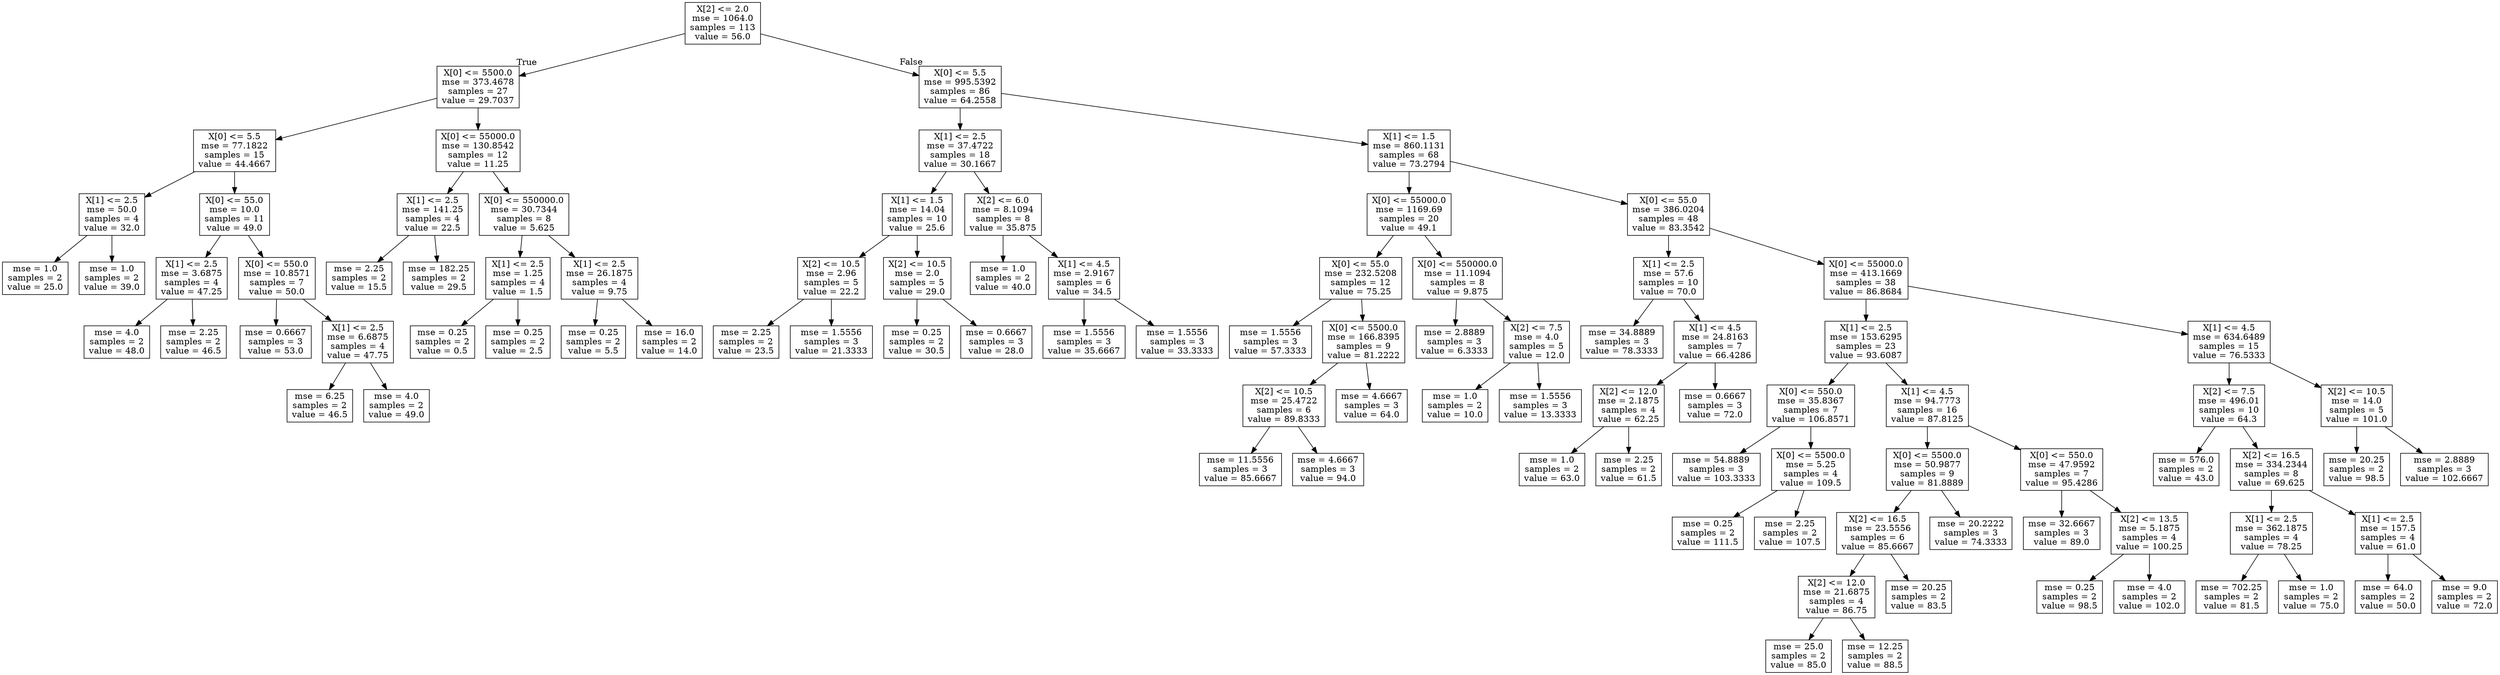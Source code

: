 digraph Tree {
node [shape=box] ;
0 [label="X[2] <= 2.0\nmse = 1064.0\nsamples = 113\nvalue = 56.0"] ;
1 [label="X[0] <= 5500.0\nmse = 373.4678\nsamples = 27\nvalue = 29.7037"] ;
0 -> 1 [labeldistance=2.5, labelangle=45, headlabel="True"] ;
2 [label="X[0] <= 5.5\nmse = 77.1822\nsamples = 15\nvalue = 44.4667"] ;
1 -> 2 ;
3 [label="X[1] <= 2.5\nmse = 50.0\nsamples = 4\nvalue = 32.0"] ;
2 -> 3 ;
4 [label="mse = 1.0\nsamples = 2\nvalue = 25.0"] ;
3 -> 4 ;
5 [label="mse = 1.0\nsamples = 2\nvalue = 39.0"] ;
3 -> 5 ;
6 [label="X[0] <= 55.0\nmse = 10.0\nsamples = 11\nvalue = 49.0"] ;
2 -> 6 ;
7 [label="X[1] <= 2.5\nmse = 3.6875\nsamples = 4\nvalue = 47.25"] ;
6 -> 7 ;
8 [label="mse = 4.0\nsamples = 2\nvalue = 48.0"] ;
7 -> 8 ;
9 [label="mse = 2.25\nsamples = 2\nvalue = 46.5"] ;
7 -> 9 ;
10 [label="X[0] <= 550.0\nmse = 10.8571\nsamples = 7\nvalue = 50.0"] ;
6 -> 10 ;
11 [label="mse = 0.6667\nsamples = 3\nvalue = 53.0"] ;
10 -> 11 ;
12 [label="X[1] <= 2.5\nmse = 6.6875\nsamples = 4\nvalue = 47.75"] ;
10 -> 12 ;
13 [label="mse = 6.25\nsamples = 2\nvalue = 46.5"] ;
12 -> 13 ;
14 [label="mse = 4.0\nsamples = 2\nvalue = 49.0"] ;
12 -> 14 ;
15 [label="X[0] <= 55000.0\nmse = 130.8542\nsamples = 12\nvalue = 11.25"] ;
1 -> 15 ;
16 [label="X[1] <= 2.5\nmse = 141.25\nsamples = 4\nvalue = 22.5"] ;
15 -> 16 ;
17 [label="mse = 2.25\nsamples = 2\nvalue = 15.5"] ;
16 -> 17 ;
18 [label="mse = 182.25\nsamples = 2\nvalue = 29.5"] ;
16 -> 18 ;
19 [label="X[0] <= 550000.0\nmse = 30.7344\nsamples = 8\nvalue = 5.625"] ;
15 -> 19 ;
20 [label="X[1] <= 2.5\nmse = 1.25\nsamples = 4\nvalue = 1.5"] ;
19 -> 20 ;
21 [label="mse = 0.25\nsamples = 2\nvalue = 0.5"] ;
20 -> 21 ;
22 [label="mse = 0.25\nsamples = 2\nvalue = 2.5"] ;
20 -> 22 ;
23 [label="X[1] <= 2.5\nmse = 26.1875\nsamples = 4\nvalue = 9.75"] ;
19 -> 23 ;
24 [label="mse = 0.25\nsamples = 2\nvalue = 5.5"] ;
23 -> 24 ;
25 [label="mse = 16.0\nsamples = 2\nvalue = 14.0"] ;
23 -> 25 ;
26 [label="X[0] <= 5.5\nmse = 995.5392\nsamples = 86\nvalue = 64.2558"] ;
0 -> 26 [labeldistance=2.5, labelangle=-45, headlabel="False"] ;
27 [label="X[1] <= 2.5\nmse = 37.4722\nsamples = 18\nvalue = 30.1667"] ;
26 -> 27 ;
28 [label="X[1] <= 1.5\nmse = 14.04\nsamples = 10\nvalue = 25.6"] ;
27 -> 28 ;
29 [label="X[2] <= 10.5\nmse = 2.96\nsamples = 5\nvalue = 22.2"] ;
28 -> 29 ;
30 [label="mse = 2.25\nsamples = 2\nvalue = 23.5"] ;
29 -> 30 ;
31 [label="mse = 1.5556\nsamples = 3\nvalue = 21.3333"] ;
29 -> 31 ;
32 [label="X[2] <= 10.5\nmse = 2.0\nsamples = 5\nvalue = 29.0"] ;
28 -> 32 ;
33 [label="mse = 0.25\nsamples = 2\nvalue = 30.5"] ;
32 -> 33 ;
34 [label="mse = 0.6667\nsamples = 3\nvalue = 28.0"] ;
32 -> 34 ;
35 [label="X[2] <= 6.0\nmse = 8.1094\nsamples = 8\nvalue = 35.875"] ;
27 -> 35 ;
36 [label="mse = 1.0\nsamples = 2\nvalue = 40.0"] ;
35 -> 36 ;
37 [label="X[1] <= 4.5\nmse = 2.9167\nsamples = 6\nvalue = 34.5"] ;
35 -> 37 ;
38 [label="mse = 1.5556\nsamples = 3\nvalue = 35.6667"] ;
37 -> 38 ;
39 [label="mse = 1.5556\nsamples = 3\nvalue = 33.3333"] ;
37 -> 39 ;
40 [label="X[1] <= 1.5\nmse = 860.1131\nsamples = 68\nvalue = 73.2794"] ;
26 -> 40 ;
41 [label="X[0] <= 55000.0\nmse = 1169.69\nsamples = 20\nvalue = 49.1"] ;
40 -> 41 ;
42 [label="X[0] <= 55.0\nmse = 232.5208\nsamples = 12\nvalue = 75.25"] ;
41 -> 42 ;
43 [label="mse = 1.5556\nsamples = 3\nvalue = 57.3333"] ;
42 -> 43 ;
44 [label="X[0] <= 5500.0\nmse = 166.8395\nsamples = 9\nvalue = 81.2222"] ;
42 -> 44 ;
45 [label="X[2] <= 10.5\nmse = 25.4722\nsamples = 6\nvalue = 89.8333"] ;
44 -> 45 ;
46 [label="mse = 11.5556\nsamples = 3\nvalue = 85.6667"] ;
45 -> 46 ;
47 [label="mse = 4.6667\nsamples = 3\nvalue = 94.0"] ;
45 -> 47 ;
48 [label="mse = 4.6667\nsamples = 3\nvalue = 64.0"] ;
44 -> 48 ;
49 [label="X[0] <= 550000.0\nmse = 11.1094\nsamples = 8\nvalue = 9.875"] ;
41 -> 49 ;
50 [label="mse = 2.8889\nsamples = 3\nvalue = 6.3333"] ;
49 -> 50 ;
51 [label="X[2] <= 7.5\nmse = 4.0\nsamples = 5\nvalue = 12.0"] ;
49 -> 51 ;
52 [label="mse = 1.0\nsamples = 2\nvalue = 10.0"] ;
51 -> 52 ;
53 [label="mse = 1.5556\nsamples = 3\nvalue = 13.3333"] ;
51 -> 53 ;
54 [label="X[0] <= 55.0\nmse = 386.0204\nsamples = 48\nvalue = 83.3542"] ;
40 -> 54 ;
55 [label="X[1] <= 2.5\nmse = 57.6\nsamples = 10\nvalue = 70.0"] ;
54 -> 55 ;
56 [label="mse = 34.8889\nsamples = 3\nvalue = 78.3333"] ;
55 -> 56 ;
57 [label="X[1] <= 4.5\nmse = 24.8163\nsamples = 7\nvalue = 66.4286"] ;
55 -> 57 ;
58 [label="X[2] <= 12.0\nmse = 2.1875\nsamples = 4\nvalue = 62.25"] ;
57 -> 58 ;
59 [label="mse = 1.0\nsamples = 2\nvalue = 63.0"] ;
58 -> 59 ;
60 [label="mse = 2.25\nsamples = 2\nvalue = 61.5"] ;
58 -> 60 ;
61 [label="mse = 0.6667\nsamples = 3\nvalue = 72.0"] ;
57 -> 61 ;
62 [label="X[0] <= 55000.0\nmse = 413.1669\nsamples = 38\nvalue = 86.8684"] ;
54 -> 62 ;
63 [label="X[1] <= 2.5\nmse = 153.6295\nsamples = 23\nvalue = 93.6087"] ;
62 -> 63 ;
64 [label="X[0] <= 550.0\nmse = 35.8367\nsamples = 7\nvalue = 106.8571"] ;
63 -> 64 ;
65 [label="mse = 54.8889\nsamples = 3\nvalue = 103.3333"] ;
64 -> 65 ;
66 [label="X[0] <= 5500.0\nmse = 5.25\nsamples = 4\nvalue = 109.5"] ;
64 -> 66 ;
67 [label="mse = 0.25\nsamples = 2\nvalue = 111.5"] ;
66 -> 67 ;
68 [label="mse = 2.25\nsamples = 2\nvalue = 107.5"] ;
66 -> 68 ;
69 [label="X[1] <= 4.5\nmse = 94.7773\nsamples = 16\nvalue = 87.8125"] ;
63 -> 69 ;
70 [label="X[0] <= 5500.0\nmse = 50.9877\nsamples = 9\nvalue = 81.8889"] ;
69 -> 70 ;
71 [label="X[2] <= 16.5\nmse = 23.5556\nsamples = 6\nvalue = 85.6667"] ;
70 -> 71 ;
72 [label="X[2] <= 12.0\nmse = 21.6875\nsamples = 4\nvalue = 86.75"] ;
71 -> 72 ;
73 [label="mse = 25.0\nsamples = 2\nvalue = 85.0"] ;
72 -> 73 ;
74 [label="mse = 12.25\nsamples = 2\nvalue = 88.5"] ;
72 -> 74 ;
75 [label="mse = 20.25\nsamples = 2\nvalue = 83.5"] ;
71 -> 75 ;
76 [label="mse = 20.2222\nsamples = 3\nvalue = 74.3333"] ;
70 -> 76 ;
77 [label="X[0] <= 550.0\nmse = 47.9592\nsamples = 7\nvalue = 95.4286"] ;
69 -> 77 ;
78 [label="mse = 32.6667\nsamples = 3\nvalue = 89.0"] ;
77 -> 78 ;
79 [label="X[2] <= 13.5\nmse = 5.1875\nsamples = 4\nvalue = 100.25"] ;
77 -> 79 ;
80 [label="mse = 0.25\nsamples = 2\nvalue = 98.5"] ;
79 -> 80 ;
81 [label="mse = 4.0\nsamples = 2\nvalue = 102.0"] ;
79 -> 81 ;
82 [label="X[1] <= 4.5\nmse = 634.6489\nsamples = 15\nvalue = 76.5333"] ;
62 -> 82 ;
83 [label="X[2] <= 7.5\nmse = 496.01\nsamples = 10\nvalue = 64.3"] ;
82 -> 83 ;
84 [label="mse = 576.0\nsamples = 2\nvalue = 43.0"] ;
83 -> 84 ;
85 [label="X[2] <= 16.5\nmse = 334.2344\nsamples = 8\nvalue = 69.625"] ;
83 -> 85 ;
86 [label="X[1] <= 2.5\nmse = 362.1875\nsamples = 4\nvalue = 78.25"] ;
85 -> 86 ;
87 [label="mse = 702.25\nsamples = 2\nvalue = 81.5"] ;
86 -> 87 ;
88 [label="mse = 1.0\nsamples = 2\nvalue = 75.0"] ;
86 -> 88 ;
89 [label="X[1] <= 2.5\nmse = 157.5\nsamples = 4\nvalue = 61.0"] ;
85 -> 89 ;
90 [label="mse = 64.0\nsamples = 2\nvalue = 50.0"] ;
89 -> 90 ;
91 [label="mse = 9.0\nsamples = 2\nvalue = 72.0"] ;
89 -> 91 ;
92 [label="X[2] <= 10.5\nmse = 14.0\nsamples = 5\nvalue = 101.0"] ;
82 -> 92 ;
93 [label="mse = 20.25\nsamples = 2\nvalue = 98.5"] ;
92 -> 93 ;
94 [label="mse = 2.8889\nsamples = 3\nvalue = 102.6667"] ;
92 -> 94 ;
}